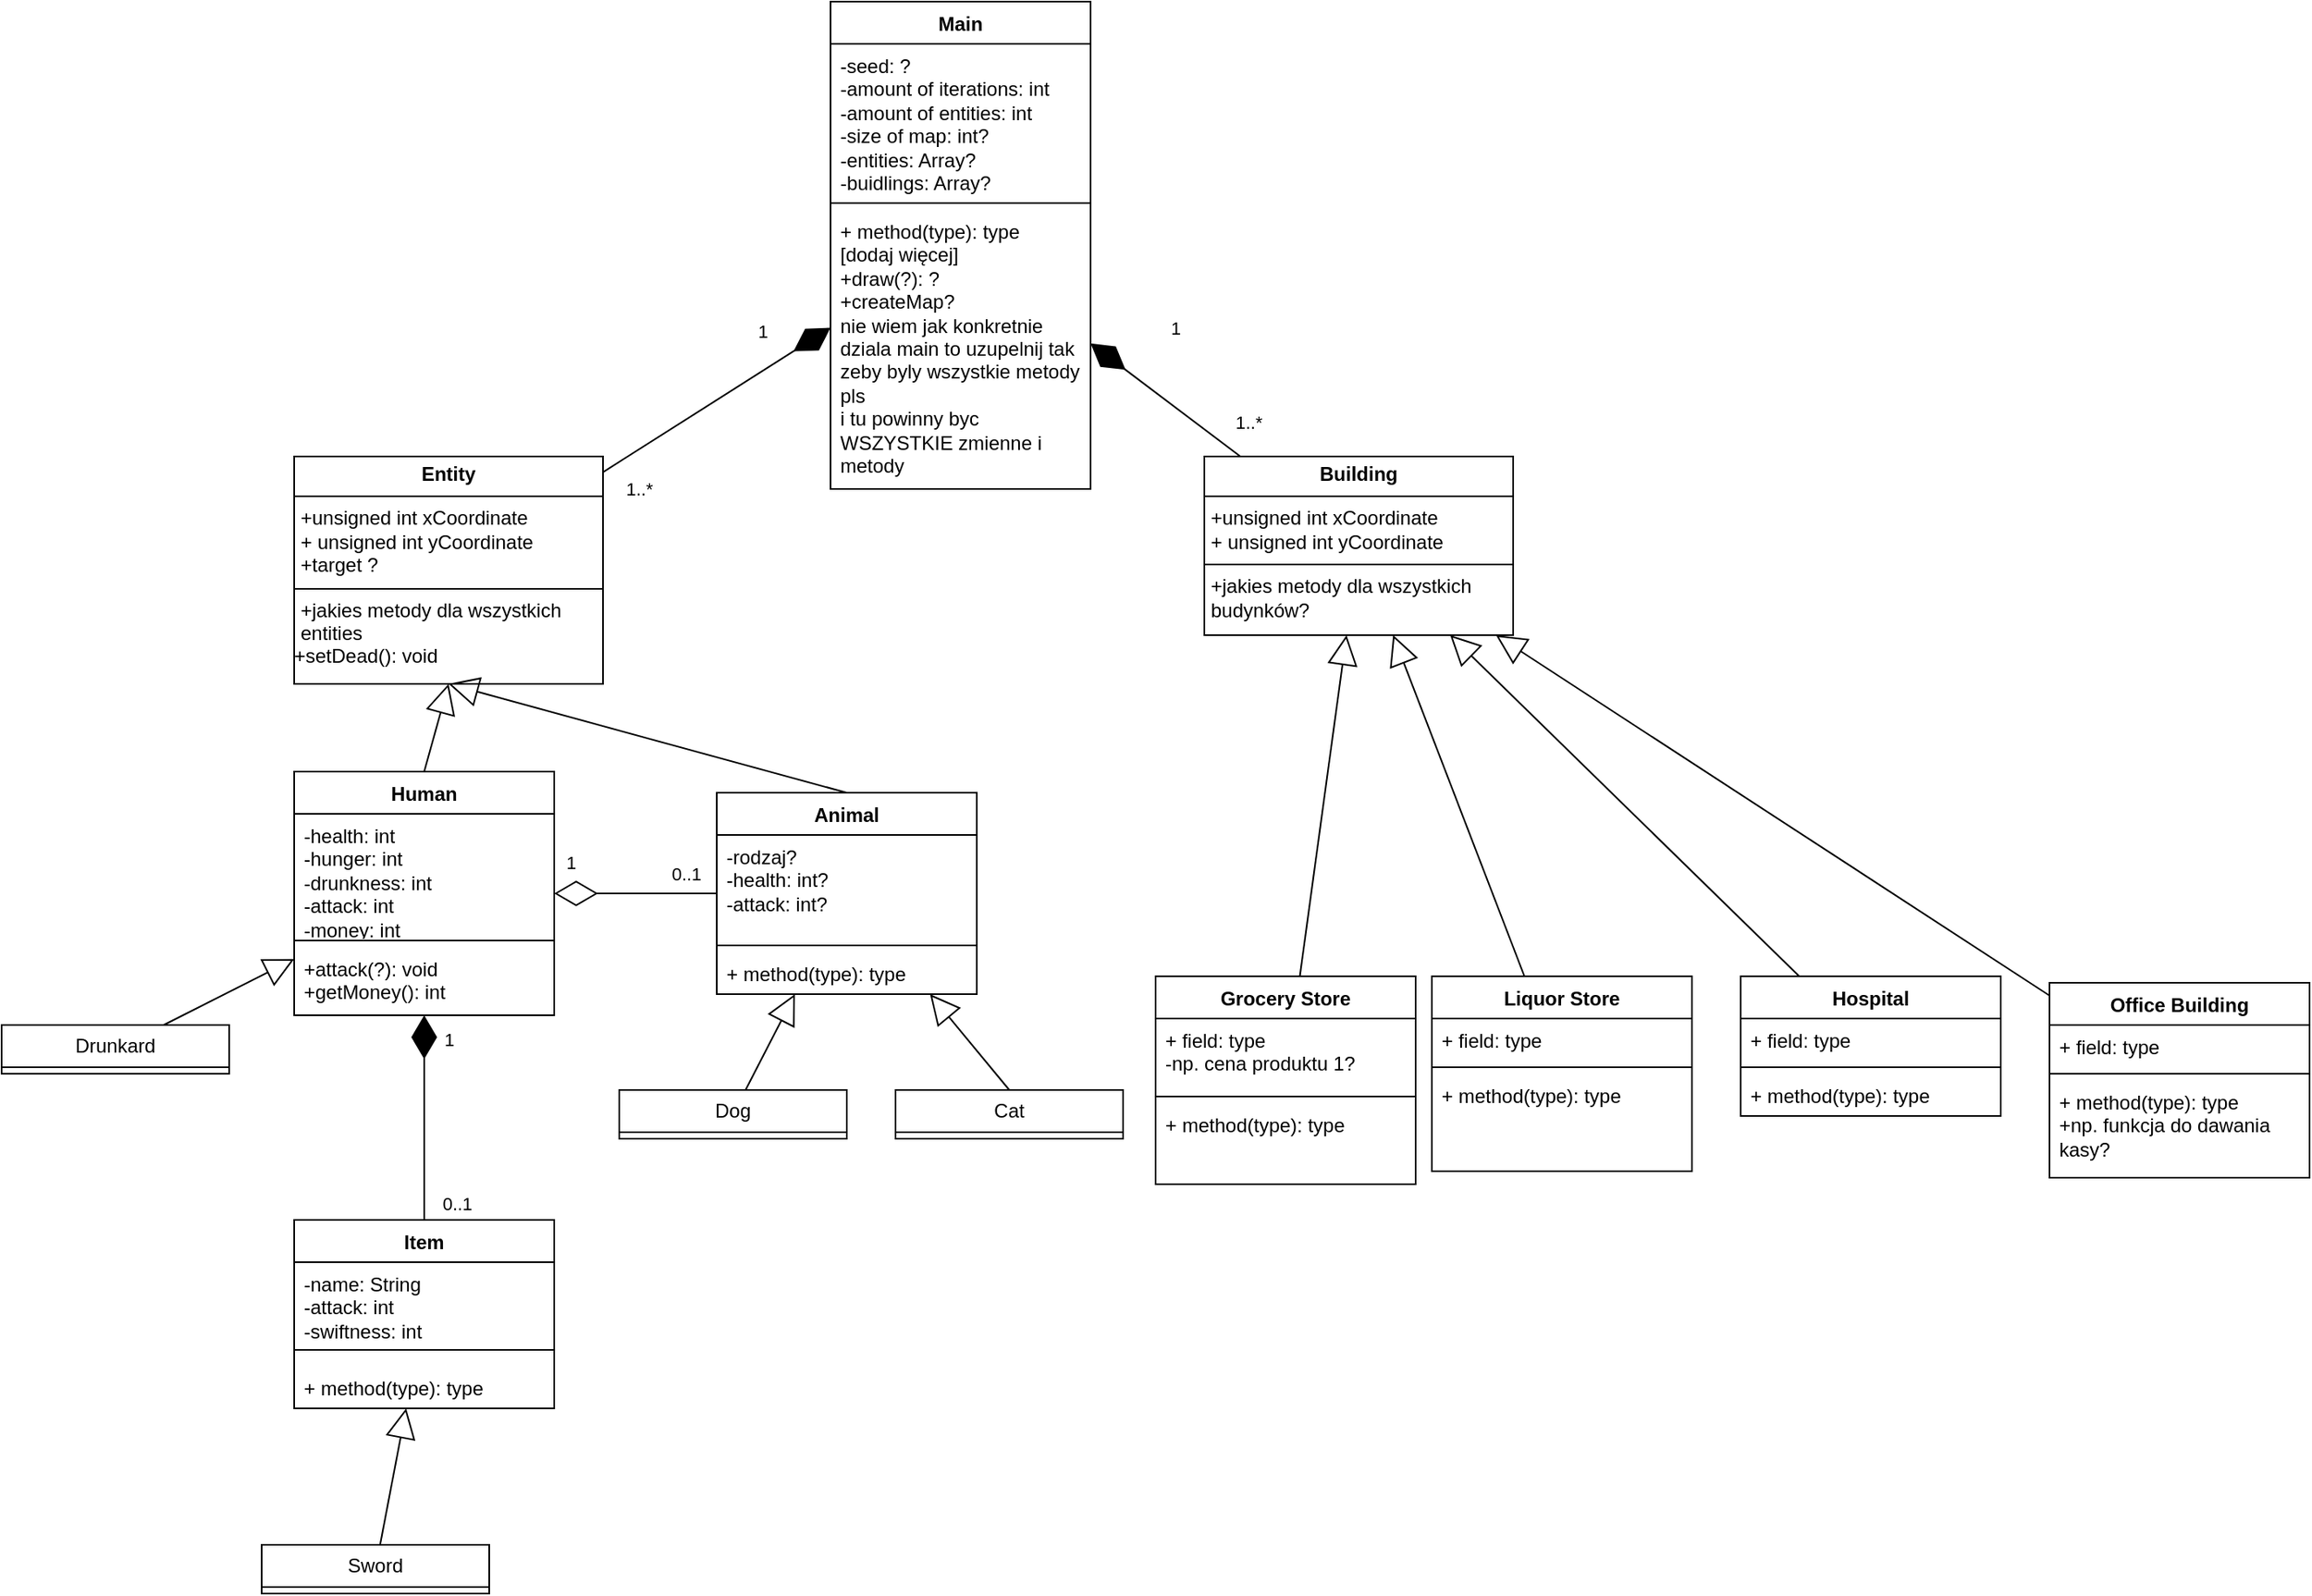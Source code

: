 <mxfile version="27.0.4">
  <diagram name="Strona-1" id="0-YDl_hUyRBihAvIV0TR">
    <mxGraphModel grid="1" page="1" gridSize="10" guides="1" tooltips="1" connect="1" arrows="1" fold="1" pageScale="1" pageWidth="827" pageHeight="1169" math="0" shadow="0">
      <root>
        <mxCell id="0" />
        <mxCell id="1" parent="0" />
        <mxCell id="An5B5ql-5GJ8fOp5tiDr-14" value="Main" style="swimlane;fontStyle=1;align=center;verticalAlign=top;childLayout=stackLayout;horizontal=1;startSize=26;horizontalStack=0;resizeParent=1;resizeParentMax=0;resizeLast=0;collapsible=1;marginBottom=0;whiteSpace=wrap;html=1;" vertex="1" parent="1">
          <mxGeometry x="520" y="30" width="160" height="300" as="geometry">
            <mxRectangle x="560" y="120" width="100" height="30" as="alternateBounds" />
          </mxGeometry>
        </mxCell>
        <mxCell id="An5B5ql-5GJ8fOp5tiDr-15" value="&lt;div&gt;-seed: ?&lt;/div&gt;&lt;div&gt;-amount of iterations: int&lt;/div&gt;&lt;div&gt;-amount of entities: int&lt;/div&gt;&lt;div&gt;-size of map: int?&lt;/div&gt;&lt;div&gt;-entities: Array?&lt;/div&gt;&lt;div&gt;-buidlings: Array?&lt;/div&gt;&lt;div&gt;&lt;br&gt;&lt;/div&gt;&lt;div&gt;&lt;br&gt;&lt;/div&gt;" style="text;strokeColor=none;fillColor=none;align=left;verticalAlign=top;spacingLeft=4;spacingRight=4;overflow=hidden;rotatable=0;points=[[0,0.5],[1,0.5]];portConstraint=eastwest;whiteSpace=wrap;html=1;" vertex="1" parent="An5B5ql-5GJ8fOp5tiDr-14">
          <mxGeometry y="26" width="160" height="94" as="geometry" />
        </mxCell>
        <mxCell id="An5B5ql-5GJ8fOp5tiDr-16" value="" style="line;strokeWidth=1;fillColor=none;align=left;verticalAlign=middle;spacingTop=-1;spacingLeft=3;spacingRight=3;rotatable=0;labelPosition=right;points=[];portConstraint=eastwest;strokeColor=inherit;" vertex="1" parent="An5B5ql-5GJ8fOp5tiDr-14">
          <mxGeometry y="120" width="160" height="8" as="geometry" />
        </mxCell>
        <mxCell id="An5B5ql-5GJ8fOp5tiDr-17" value="&lt;div&gt;+ method(type): type&lt;/div&gt;&lt;div&gt;[dodaj więcej]&lt;/div&gt;&lt;div&gt;+draw(?): ?&lt;/div&gt;&lt;div&gt;+createMap?&lt;br&gt;nie wiem jak konkretnie dziala main to uzupelnij tak zeby byly wszystkie metody pls&lt;br&gt;i tu powinny byc WSZYSTKIE zmienne i metody&lt;/div&gt;" style="text;strokeColor=none;fillColor=none;align=left;verticalAlign=top;spacingLeft=4;spacingRight=4;overflow=hidden;rotatable=0;points=[[0,0.5],[1,0.5]];portConstraint=eastwest;whiteSpace=wrap;html=1;" vertex="1" parent="An5B5ql-5GJ8fOp5tiDr-14">
          <mxGeometry y="128" width="160" height="172" as="geometry" />
        </mxCell>
        <mxCell id="An5B5ql-5GJ8fOp5tiDr-18" value="&lt;p style=&quot;margin:0px;margin-top:4px;text-align:center;&quot;&gt;&lt;b&gt;Entity&lt;/b&gt;&lt;/p&gt;&lt;hr size=&quot;1&quot; style=&quot;border-style:solid;&quot;&gt;&lt;p style=&quot;margin:0px;margin-left:4px;&quot;&gt;+unsigned int xCoordinate&lt;/p&gt;&lt;p style=&quot;margin:0px;margin-left:4px;&quot;&gt;+ unsigned int yCoordinate&lt;br&gt;+target ?&lt;/p&gt;&lt;hr size=&quot;1&quot; style=&quot;border-style:solid;&quot;&gt;&lt;p style=&quot;margin:0px;margin-left:4px;&quot;&gt;+jakies metody dla wszystkich entities&lt;/p&gt;&lt;div&gt;+setDead(): void&lt;/div&gt;&lt;p style=&quot;margin:0px;margin-left:4px;&quot;&gt;&lt;br&gt;&lt;/p&gt;" style="verticalAlign=top;align=left;overflow=fill;html=1;whiteSpace=wrap;" vertex="1" parent="1">
          <mxGeometry x="190" y="310" width="190" height="140" as="geometry" />
        </mxCell>
        <mxCell id="An5B5ql-5GJ8fOp5tiDr-19" value="&lt;p style=&quot;margin:0px;margin-top:4px;text-align:center;&quot;&gt;&lt;b&gt;Building&lt;/b&gt;&lt;/p&gt;&lt;hr size=&quot;1&quot; style=&quot;border-style:solid;&quot;&gt;&lt;p style=&quot;margin:0px;margin-left:4px;&quot;&gt;+unsigned int xCoordinate&lt;/p&gt;&lt;p style=&quot;margin:0px;margin-left:4px;&quot;&gt;+ unsigned int yCoordinate&lt;/p&gt;&lt;p style=&quot;margin:0px;margin-left:4px;&quot;&gt;&lt;/p&gt;&lt;hr size=&quot;1&quot; style=&quot;border-style:solid;&quot;&gt;&lt;p style=&quot;margin:0px;margin-left:4px;&quot;&gt;+jakies metody dla wszystkich budynków?&lt;/p&gt;" style="verticalAlign=top;align=left;overflow=fill;html=1;whiteSpace=wrap;" vertex="1" parent="1">
          <mxGeometry x="750" y="310" width="190" height="110" as="geometry" />
        </mxCell>
        <mxCell id="An5B5ql-5GJ8fOp5tiDr-20" value="Human" style="swimlane;fontStyle=1;align=center;verticalAlign=top;childLayout=stackLayout;horizontal=1;startSize=26;horizontalStack=0;resizeParent=1;resizeParentMax=0;resizeLast=0;collapsible=1;marginBottom=0;whiteSpace=wrap;html=1;" vertex="1" parent="1">
          <mxGeometry x="190" y="504" width="160" height="150" as="geometry">
            <mxRectangle x="140" y="680" width="80" height="30" as="alternateBounds" />
          </mxGeometry>
        </mxCell>
        <mxCell id="An5B5ql-5GJ8fOp5tiDr-21" value="&lt;div&gt;-health: int&lt;/div&gt;&lt;div&gt;-hunger: int&lt;/div&gt;&lt;div&gt;-drunkness: int&lt;/div&gt;&lt;div&gt;-attack: int&lt;/div&gt;&lt;div&gt;-money: int&lt;/div&gt;" style="text;strokeColor=none;fillColor=none;align=left;verticalAlign=top;spacingLeft=4;spacingRight=4;overflow=hidden;rotatable=0;points=[[0,0.5],[1,0.5]];portConstraint=eastwest;whiteSpace=wrap;html=1;" vertex="1" parent="An5B5ql-5GJ8fOp5tiDr-20">
          <mxGeometry y="26" width="160" height="74" as="geometry" />
        </mxCell>
        <mxCell id="An5B5ql-5GJ8fOp5tiDr-22" value="" style="line;strokeWidth=1;fillColor=none;align=left;verticalAlign=middle;spacingTop=-1;spacingLeft=3;spacingRight=3;rotatable=0;labelPosition=right;points=[];portConstraint=eastwest;strokeColor=inherit;" vertex="1" parent="An5B5ql-5GJ8fOp5tiDr-20">
          <mxGeometry y="100" width="160" height="8" as="geometry" />
        </mxCell>
        <mxCell id="An5B5ql-5GJ8fOp5tiDr-23" value="&lt;div&gt;+attack(?): void&lt;/div&gt;&lt;div&gt;+getMoney(): int&lt;/div&gt;" style="text;strokeColor=none;fillColor=none;align=left;verticalAlign=top;spacingLeft=4;spacingRight=4;overflow=hidden;rotatable=0;points=[[0,0.5],[1,0.5]];portConstraint=eastwest;whiteSpace=wrap;html=1;" vertex="1" parent="An5B5ql-5GJ8fOp5tiDr-20">
          <mxGeometry y="108" width="160" height="42" as="geometry" />
        </mxCell>
        <mxCell id="An5B5ql-5GJ8fOp5tiDr-24" value="Animal" style="swimlane;fontStyle=1;align=center;verticalAlign=top;childLayout=stackLayout;horizontal=1;startSize=26;horizontalStack=0;resizeParent=1;resizeParentMax=0;resizeLast=0;collapsible=1;marginBottom=0;whiteSpace=wrap;html=1;" vertex="1" parent="1">
          <mxGeometry x="450" y="517" width="160" height="124" as="geometry" />
        </mxCell>
        <mxCell id="An5B5ql-5GJ8fOp5tiDr-25" value="&lt;div&gt;-rodzaj?&lt;/div&gt;&lt;div&gt;-health: int?&lt;/div&gt;&lt;div&gt;-attack: int?&lt;/div&gt;" style="text;strokeColor=none;fillColor=none;align=left;verticalAlign=top;spacingLeft=4;spacingRight=4;overflow=hidden;rotatable=0;points=[[0,0.5],[1,0.5]];portConstraint=eastwest;whiteSpace=wrap;html=1;" vertex="1" parent="An5B5ql-5GJ8fOp5tiDr-24">
          <mxGeometry y="26" width="160" height="64" as="geometry" />
        </mxCell>
        <mxCell id="An5B5ql-5GJ8fOp5tiDr-26" value="" style="line;strokeWidth=1;fillColor=none;align=left;verticalAlign=middle;spacingTop=-1;spacingLeft=3;spacingRight=3;rotatable=0;labelPosition=right;points=[];portConstraint=eastwest;strokeColor=inherit;" vertex="1" parent="An5B5ql-5GJ8fOp5tiDr-24">
          <mxGeometry y="90" width="160" height="8" as="geometry" />
        </mxCell>
        <mxCell id="An5B5ql-5GJ8fOp5tiDr-27" value="+ method(type): type" style="text;strokeColor=none;fillColor=none;align=left;verticalAlign=top;spacingLeft=4;spacingRight=4;overflow=hidden;rotatable=0;points=[[0,0.5],[1,0.5]];portConstraint=eastwest;whiteSpace=wrap;html=1;" vertex="1" parent="An5B5ql-5GJ8fOp5tiDr-24">
          <mxGeometry y="98" width="160" height="26" as="geometry" />
        </mxCell>
        <mxCell id="An5B5ql-5GJ8fOp5tiDr-28" value="Item" style="swimlane;fontStyle=1;align=center;verticalAlign=top;childLayout=stackLayout;horizontal=1;startSize=26;horizontalStack=0;resizeParent=1;resizeParentMax=0;resizeLast=0;collapsible=1;marginBottom=0;whiteSpace=wrap;html=1;" vertex="1" parent="1">
          <mxGeometry x="190" y="780" width="160" height="116" as="geometry" />
        </mxCell>
        <mxCell id="An5B5ql-5GJ8fOp5tiDr-29" value="&lt;div&gt;-name: String&lt;/div&gt;&lt;div&gt;-attack: int&lt;/div&gt;&lt;div&gt;-swiftness: int&lt;/div&gt;" style="text;strokeColor=none;fillColor=none;align=left;verticalAlign=top;spacingLeft=4;spacingRight=4;overflow=hidden;rotatable=0;points=[[0,0.5],[1,0.5]];portConstraint=eastwest;whiteSpace=wrap;html=1;" vertex="1" parent="An5B5ql-5GJ8fOp5tiDr-28">
          <mxGeometry y="26" width="160" height="44" as="geometry" />
        </mxCell>
        <mxCell id="An5B5ql-5GJ8fOp5tiDr-30" value="" style="line;strokeWidth=1;fillColor=none;align=left;verticalAlign=middle;spacingTop=-1;spacingLeft=3;spacingRight=3;rotatable=0;labelPosition=right;points=[];portConstraint=eastwest;strokeColor=inherit;" vertex="1" parent="An5B5ql-5GJ8fOp5tiDr-28">
          <mxGeometry y="70" width="160" height="20" as="geometry" />
        </mxCell>
        <mxCell id="An5B5ql-5GJ8fOp5tiDr-31" value="+ method(type): type" style="text;strokeColor=none;fillColor=none;align=left;verticalAlign=top;spacingLeft=4;spacingRight=4;overflow=hidden;rotatable=0;points=[[0,0.5],[1,0.5]];portConstraint=eastwest;whiteSpace=wrap;html=1;" vertex="1" parent="An5B5ql-5GJ8fOp5tiDr-28">
          <mxGeometry y="90" width="160" height="26" as="geometry" />
        </mxCell>
        <mxCell id="An5B5ql-5GJ8fOp5tiDr-38" value="Drunkard" style="swimlane;fontStyle=0;childLayout=stackLayout;horizontal=1;startSize=26;fillColor=none;horizontalStack=0;resizeParent=1;resizeParentMax=0;resizeLast=0;collapsible=1;marginBottom=0;whiteSpace=wrap;html=1;" vertex="1" parent="1">
          <mxGeometry x="10" y="660" width="140" height="30" as="geometry" />
        </mxCell>
        <mxCell id="An5B5ql-5GJ8fOp5tiDr-43" value="" style="endArrow=block;endSize=16;endFill=0;html=1;rounded=0;" edge="1" parent="1" source="An5B5ql-5GJ8fOp5tiDr-38" target="An5B5ql-5GJ8fOp5tiDr-20">
          <mxGeometry width="160" relative="1" as="geometry">
            <mxPoint x="150" y="700" as="sourcePoint" />
            <mxPoint x="310" y="700" as="targetPoint" />
          </mxGeometry>
        </mxCell>
        <mxCell id="An5B5ql-5GJ8fOp5tiDr-44" value="" style="endArrow=block;endSize=16;endFill=0;html=1;rounded=0;entryX=0.5;entryY=1;entryDx=0;entryDy=0;exitX=0.5;exitY=0;exitDx=0;exitDy=0;" edge="1" parent="1" source="An5B5ql-5GJ8fOp5tiDr-20" target="An5B5ql-5GJ8fOp5tiDr-18">
          <mxGeometry width="160" relative="1" as="geometry">
            <mxPoint x="270" y="520" as="sourcePoint" />
            <mxPoint x="325" y="475" as="targetPoint" />
          </mxGeometry>
        </mxCell>
        <mxCell id="An5B5ql-5GJ8fOp5tiDr-45" value="" style="endArrow=block;endSize=16;endFill=0;html=1;rounded=0;entryX=0.5;entryY=1;entryDx=0;entryDy=0;exitX=0.5;exitY=0;exitDx=0;exitDy=0;" edge="1" parent="1" source="An5B5ql-5GJ8fOp5tiDr-24" target="An5B5ql-5GJ8fOp5tiDr-18">
          <mxGeometry width="160" relative="1" as="geometry">
            <mxPoint x="550" y="470" as="sourcePoint" />
            <mxPoint x="550" y="390" as="targetPoint" />
          </mxGeometry>
        </mxCell>
        <mxCell id="An5B5ql-5GJ8fOp5tiDr-50" value="Cat" style="swimlane;fontStyle=0;childLayout=stackLayout;horizontal=1;startSize=26;fillColor=none;horizontalStack=0;resizeParent=1;resizeParentMax=0;resizeLast=0;collapsible=1;marginBottom=0;whiteSpace=wrap;html=1;" vertex="1" parent="1">
          <mxGeometry x="560" y="700" width="140" height="30" as="geometry" />
        </mxCell>
        <mxCell id="An5B5ql-5GJ8fOp5tiDr-56" value="" style="endArrow=block;endSize=16;endFill=0;html=1;rounded=0;exitX=0.5;exitY=0;exitDx=0;exitDy=0;" edge="1" parent="1" source="An5B5ql-5GJ8fOp5tiDr-50" target="An5B5ql-5GJ8fOp5tiDr-24">
          <mxGeometry width="160" relative="1" as="geometry">
            <mxPoint x="550" y="736" as="sourcePoint" />
            <mxPoint x="603" y="680" as="targetPoint" />
          </mxGeometry>
        </mxCell>
        <mxCell id="An5B5ql-5GJ8fOp5tiDr-57" value="Dog" style="swimlane;fontStyle=0;childLayout=stackLayout;horizontal=1;startSize=26;fillColor=none;horizontalStack=0;resizeParent=1;resizeParentMax=0;resizeLast=0;collapsible=1;marginBottom=0;whiteSpace=wrap;html=1;" vertex="1" parent="1">
          <mxGeometry x="390" y="700" width="140" height="30" as="geometry" />
        </mxCell>
        <mxCell id="An5B5ql-5GJ8fOp5tiDr-58" value="" style="endArrow=block;endSize=16;endFill=0;html=1;rounded=0;" edge="1" parent="1" source="An5B5ql-5GJ8fOp5tiDr-57" target="An5B5ql-5GJ8fOp5tiDr-24">
          <mxGeometry width="160" relative="1" as="geometry">
            <mxPoint x="780" y="618" as="sourcePoint" />
            <mxPoint x="620" y="595" as="targetPoint" />
          </mxGeometry>
        </mxCell>
        <mxCell id="An5B5ql-5GJ8fOp5tiDr-59" value="Sword" style="swimlane;fontStyle=0;childLayout=stackLayout;horizontal=1;startSize=26;fillColor=none;horizontalStack=0;resizeParent=1;resizeParentMax=0;resizeLast=0;collapsible=1;marginBottom=0;whiteSpace=wrap;html=1;" vertex="1" parent="1">
          <mxGeometry x="170" y="980" width="140" height="30" as="geometry" />
        </mxCell>
        <mxCell id="An5B5ql-5GJ8fOp5tiDr-60" value="" style="endArrow=block;endSize=16;endFill=0;html=1;rounded=0;" edge="1" parent="1" source="An5B5ql-5GJ8fOp5tiDr-59" target="An5B5ql-5GJ8fOp5tiDr-28">
          <mxGeometry width="160" relative="1" as="geometry">
            <mxPoint x="400" y="948" as="sourcePoint" />
            <mxPoint x="429" y="884" as="targetPoint" />
          </mxGeometry>
        </mxCell>
        <mxCell id="An5B5ql-5GJ8fOp5tiDr-61" value="Grocery Store" style="swimlane;fontStyle=1;align=center;verticalAlign=top;childLayout=stackLayout;horizontal=1;startSize=26;horizontalStack=0;resizeParent=1;resizeParentMax=0;resizeLast=0;collapsible=1;marginBottom=0;whiteSpace=wrap;html=1;" vertex="1" parent="1">
          <mxGeometry x="720" y="630" width="160" height="128" as="geometry" />
        </mxCell>
        <mxCell id="An5B5ql-5GJ8fOp5tiDr-62" value="&lt;div&gt;+ field: type&lt;/div&gt;&lt;div&gt;-np. cena produktu 1?&lt;/div&gt;" style="text;strokeColor=none;fillColor=none;align=left;verticalAlign=top;spacingLeft=4;spacingRight=4;overflow=hidden;rotatable=0;points=[[0,0.5],[1,0.5]];portConstraint=eastwest;whiteSpace=wrap;html=1;" vertex="1" parent="An5B5ql-5GJ8fOp5tiDr-61">
          <mxGeometry y="26" width="160" height="44" as="geometry" />
        </mxCell>
        <mxCell id="An5B5ql-5GJ8fOp5tiDr-63" value="" style="line;strokeWidth=1;fillColor=none;align=left;verticalAlign=middle;spacingTop=-1;spacingLeft=3;spacingRight=3;rotatable=0;labelPosition=right;points=[];portConstraint=eastwest;strokeColor=inherit;" vertex="1" parent="An5B5ql-5GJ8fOp5tiDr-61">
          <mxGeometry y="70" width="160" height="8" as="geometry" />
        </mxCell>
        <mxCell id="An5B5ql-5GJ8fOp5tiDr-64" value="&lt;div&gt;+ method(type): type&lt;/div&gt;" style="text;strokeColor=none;fillColor=none;align=left;verticalAlign=top;spacingLeft=4;spacingRight=4;overflow=hidden;rotatable=0;points=[[0,0.5],[1,0.5]];portConstraint=eastwest;whiteSpace=wrap;html=1;" vertex="1" parent="An5B5ql-5GJ8fOp5tiDr-61">
          <mxGeometry y="78" width="160" height="50" as="geometry" />
        </mxCell>
        <mxCell id="An5B5ql-5GJ8fOp5tiDr-65" value="Liquor Store" style="swimlane;fontStyle=1;align=center;verticalAlign=top;childLayout=stackLayout;horizontal=1;startSize=26;horizontalStack=0;resizeParent=1;resizeParentMax=0;resizeLast=0;collapsible=1;marginBottom=0;whiteSpace=wrap;html=1;" vertex="1" parent="1">
          <mxGeometry x="890" y="630" width="160" height="120" as="geometry" />
        </mxCell>
        <mxCell id="An5B5ql-5GJ8fOp5tiDr-66" value="+ field: type" style="text;strokeColor=none;fillColor=none;align=left;verticalAlign=top;spacingLeft=4;spacingRight=4;overflow=hidden;rotatable=0;points=[[0,0.5],[1,0.5]];portConstraint=eastwest;whiteSpace=wrap;html=1;" vertex="1" parent="An5B5ql-5GJ8fOp5tiDr-65">
          <mxGeometry y="26" width="160" height="26" as="geometry" />
        </mxCell>
        <mxCell id="An5B5ql-5GJ8fOp5tiDr-67" value="" style="line;strokeWidth=1;fillColor=none;align=left;verticalAlign=middle;spacingTop=-1;spacingLeft=3;spacingRight=3;rotatable=0;labelPosition=right;points=[];portConstraint=eastwest;strokeColor=inherit;" vertex="1" parent="An5B5ql-5GJ8fOp5tiDr-65">
          <mxGeometry y="52" width="160" height="8" as="geometry" />
        </mxCell>
        <mxCell id="An5B5ql-5GJ8fOp5tiDr-68" value="+ method(type): type" style="text;strokeColor=none;fillColor=none;align=left;verticalAlign=top;spacingLeft=4;spacingRight=4;overflow=hidden;rotatable=0;points=[[0,0.5],[1,0.5]];portConstraint=eastwest;whiteSpace=wrap;html=1;" vertex="1" parent="An5B5ql-5GJ8fOp5tiDr-65">
          <mxGeometry y="60" width="160" height="60" as="geometry" />
        </mxCell>
        <mxCell id="An5B5ql-5GJ8fOp5tiDr-69" value="Hospital" style="swimlane;fontStyle=1;align=center;verticalAlign=top;childLayout=stackLayout;horizontal=1;startSize=26;horizontalStack=0;resizeParent=1;resizeParentMax=0;resizeLast=0;collapsible=1;marginBottom=0;whiteSpace=wrap;html=1;" vertex="1" parent="1">
          <mxGeometry x="1080" y="630" width="160" height="86" as="geometry" />
        </mxCell>
        <mxCell id="An5B5ql-5GJ8fOp5tiDr-70" value="+ field: type" style="text;strokeColor=none;fillColor=none;align=left;verticalAlign=top;spacingLeft=4;spacingRight=4;overflow=hidden;rotatable=0;points=[[0,0.5],[1,0.5]];portConstraint=eastwest;whiteSpace=wrap;html=1;" vertex="1" parent="An5B5ql-5GJ8fOp5tiDr-69">
          <mxGeometry y="26" width="160" height="26" as="geometry" />
        </mxCell>
        <mxCell id="An5B5ql-5GJ8fOp5tiDr-71" value="" style="line;strokeWidth=1;fillColor=none;align=left;verticalAlign=middle;spacingTop=-1;spacingLeft=3;spacingRight=3;rotatable=0;labelPosition=right;points=[];portConstraint=eastwest;strokeColor=inherit;" vertex="1" parent="An5B5ql-5GJ8fOp5tiDr-69">
          <mxGeometry y="52" width="160" height="8" as="geometry" />
        </mxCell>
        <mxCell id="An5B5ql-5GJ8fOp5tiDr-72" value="+ method(type): type" style="text;strokeColor=none;fillColor=none;align=left;verticalAlign=top;spacingLeft=4;spacingRight=4;overflow=hidden;rotatable=0;points=[[0,0.5],[1,0.5]];portConstraint=eastwest;whiteSpace=wrap;html=1;" vertex="1" parent="An5B5ql-5GJ8fOp5tiDr-69">
          <mxGeometry y="60" width="160" height="26" as="geometry" />
        </mxCell>
        <mxCell id="An5B5ql-5GJ8fOp5tiDr-73" value="Office Building" style="swimlane;fontStyle=1;align=center;verticalAlign=top;childLayout=stackLayout;horizontal=1;startSize=26;horizontalStack=0;resizeParent=1;resizeParentMax=0;resizeLast=0;collapsible=1;marginBottom=0;whiteSpace=wrap;html=1;" vertex="1" parent="1">
          <mxGeometry x="1270" y="634" width="160" height="120" as="geometry" />
        </mxCell>
        <mxCell id="An5B5ql-5GJ8fOp5tiDr-74" value="+ field: type" style="text;strokeColor=none;fillColor=none;align=left;verticalAlign=top;spacingLeft=4;spacingRight=4;overflow=hidden;rotatable=0;points=[[0,0.5],[1,0.5]];portConstraint=eastwest;whiteSpace=wrap;html=1;" vertex="1" parent="An5B5ql-5GJ8fOp5tiDr-73">
          <mxGeometry y="26" width="160" height="26" as="geometry" />
        </mxCell>
        <mxCell id="An5B5ql-5GJ8fOp5tiDr-75" value="" style="line;strokeWidth=1;fillColor=none;align=left;verticalAlign=middle;spacingTop=-1;spacingLeft=3;spacingRight=3;rotatable=0;labelPosition=right;points=[];portConstraint=eastwest;strokeColor=inherit;" vertex="1" parent="An5B5ql-5GJ8fOp5tiDr-73">
          <mxGeometry y="52" width="160" height="8" as="geometry" />
        </mxCell>
        <mxCell id="An5B5ql-5GJ8fOp5tiDr-76" value="&lt;div&gt;+ method(type): type&lt;/div&gt;&lt;div&gt;+np. funkcja do dawania kasy?&lt;/div&gt;" style="text;strokeColor=none;fillColor=none;align=left;verticalAlign=top;spacingLeft=4;spacingRight=4;overflow=hidden;rotatable=0;points=[[0,0.5],[1,0.5]];portConstraint=eastwest;whiteSpace=wrap;html=1;" vertex="1" parent="An5B5ql-5GJ8fOp5tiDr-73">
          <mxGeometry y="60" width="160" height="60" as="geometry" />
        </mxCell>
        <mxCell id="An5B5ql-5GJ8fOp5tiDr-80" value="" style="endArrow=block;endSize=16;endFill=0;html=1;rounded=0;" edge="1" parent="1" source="An5B5ql-5GJ8fOp5tiDr-61" target="An5B5ql-5GJ8fOp5tiDr-19">
          <mxGeometry width="160" relative="1" as="geometry">
            <mxPoint x="670" y="740" as="sourcePoint" />
            <mxPoint x="621" y="681" as="targetPoint" />
          </mxGeometry>
        </mxCell>
        <mxCell id="An5B5ql-5GJ8fOp5tiDr-81" value="" style="endArrow=block;endSize=16;endFill=0;html=1;rounded=0;" edge="1" parent="1" source="An5B5ql-5GJ8fOp5tiDr-65" target="An5B5ql-5GJ8fOp5tiDr-19">
          <mxGeometry width="160" relative="1" as="geometry">
            <mxPoint x="807" y="490" as="sourcePoint" />
            <mxPoint x="832" y="430" as="targetPoint" />
          </mxGeometry>
        </mxCell>
        <mxCell id="An5B5ql-5GJ8fOp5tiDr-82" value="" style="endArrow=block;endSize=16;endFill=0;html=1;rounded=0;" edge="1" parent="1" source="An5B5ql-5GJ8fOp5tiDr-69" target="An5B5ql-5GJ8fOp5tiDr-19">
          <mxGeometry width="160" relative="1" as="geometry">
            <mxPoint x="817" y="500" as="sourcePoint" />
            <mxPoint x="842" y="440" as="targetPoint" />
          </mxGeometry>
        </mxCell>
        <mxCell id="An5B5ql-5GJ8fOp5tiDr-83" value="" style="endArrow=block;endSize=16;endFill=0;html=1;rounded=0;" edge="1" parent="1" source="An5B5ql-5GJ8fOp5tiDr-73" target="An5B5ql-5GJ8fOp5tiDr-19">
          <mxGeometry width="160" relative="1" as="geometry">
            <mxPoint x="827" y="510" as="sourcePoint" />
            <mxPoint x="852" y="450" as="targetPoint" />
          </mxGeometry>
        </mxCell>
        <mxCell id="An5B5ql-5GJ8fOp5tiDr-90" value="0..1" style="endArrow=diamondThin;endFill=1;endSize=24;html=1;rounded=0;" edge="1" parent="1" source="An5B5ql-5GJ8fOp5tiDr-28" target="An5B5ql-5GJ8fOp5tiDr-20">
          <mxGeometry x="-0.841" y="-20" width="160" relative="1" as="geometry">
            <mxPoint x="300" y="670" as="sourcePoint" />
            <mxPoint x="460" y="670" as="targetPoint" />
            <mxPoint as="offset" />
          </mxGeometry>
        </mxCell>
        <mxCell id="An5B5ql-5GJ8fOp5tiDr-91" value="1" style="edgeLabel;html=1;align=center;verticalAlign=middle;resizable=0;points=[];" vertex="1" connectable="0" parent="An5B5ql-5GJ8fOp5tiDr-90">
          <mxGeometry x="0.196" y="-2" relative="1" as="geometry">
            <mxPoint x="13" y="-36" as="offset" />
          </mxGeometry>
        </mxCell>
        <mxCell id="An5B5ql-5GJ8fOp5tiDr-92" value="1" style="endArrow=diamondThin;endFill=0;endSize=24;html=1;rounded=0;" edge="1" parent="1" source="An5B5ql-5GJ8fOp5tiDr-24" target="An5B5ql-5GJ8fOp5tiDr-20">
          <mxGeometry x="0.8" y="-19" width="160" relative="1" as="geometry">
            <mxPoint x="400" y="810" as="sourcePoint" />
            <mxPoint x="560" y="810" as="targetPoint" />
            <mxPoint as="offset" />
          </mxGeometry>
        </mxCell>
        <mxCell id="An5B5ql-5GJ8fOp5tiDr-93" value="0..1" style="edgeLabel;html=1;align=center;verticalAlign=middle;resizable=0;points=[];" vertex="1" connectable="0" parent="An5B5ql-5GJ8fOp5tiDr-92">
          <mxGeometry x="-0.187" y="1" relative="1" as="geometry">
            <mxPoint x="21" y="-13" as="offset" />
          </mxGeometry>
        </mxCell>
        <mxCell id="An5B5ql-5GJ8fOp5tiDr-94" value="1..*" style="endArrow=diamondThin;endFill=1;endSize=24;html=1;rounded=0;" edge="1" parent="1" source="An5B5ql-5GJ8fOp5tiDr-18" target="An5B5ql-5GJ8fOp5tiDr-14">
          <mxGeometry x="-0.841" y="-20" width="160" relative="1" as="geometry">
            <mxPoint x="350" y="266" as="sourcePoint" />
            <mxPoint x="350" y="140" as="targetPoint" />
            <mxPoint as="offset" />
          </mxGeometry>
        </mxCell>
        <mxCell id="An5B5ql-5GJ8fOp5tiDr-95" value="1" style="edgeLabel;html=1;align=center;verticalAlign=middle;resizable=0;points=[];" vertex="1" connectable="0" parent="An5B5ql-5GJ8fOp5tiDr-94">
          <mxGeometry x="0.196" y="-2" relative="1" as="geometry">
            <mxPoint x="13" y="-36" as="offset" />
          </mxGeometry>
        </mxCell>
        <mxCell id="An5B5ql-5GJ8fOp5tiDr-96" value="1..*" style="endArrow=diamondThin;endFill=1;endSize=24;html=1;rounded=0;" edge="1" parent="1" source="An5B5ql-5GJ8fOp5tiDr-19" target="An5B5ql-5GJ8fOp5tiDr-14">
          <mxGeometry x="-0.841" y="-20" width="160" relative="1" as="geometry">
            <mxPoint x="780" y="239" as="sourcePoint" />
            <mxPoint x="920" y="150" as="targetPoint" />
            <mxPoint as="offset" />
          </mxGeometry>
        </mxCell>
        <mxCell id="An5B5ql-5GJ8fOp5tiDr-97" value="1" style="edgeLabel;html=1;align=center;verticalAlign=middle;resizable=0;points=[];" vertex="1" connectable="0" parent="An5B5ql-5GJ8fOp5tiDr-96">
          <mxGeometry x="0.196" y="-2" relative="1" as="geometry">
            <mxPoint x="13" y="-36" as="offset" />
          </mxGeometry>
        </mxCell>
      </root>
    </mxGraphModel>
  </diagram>
</mxfile>
